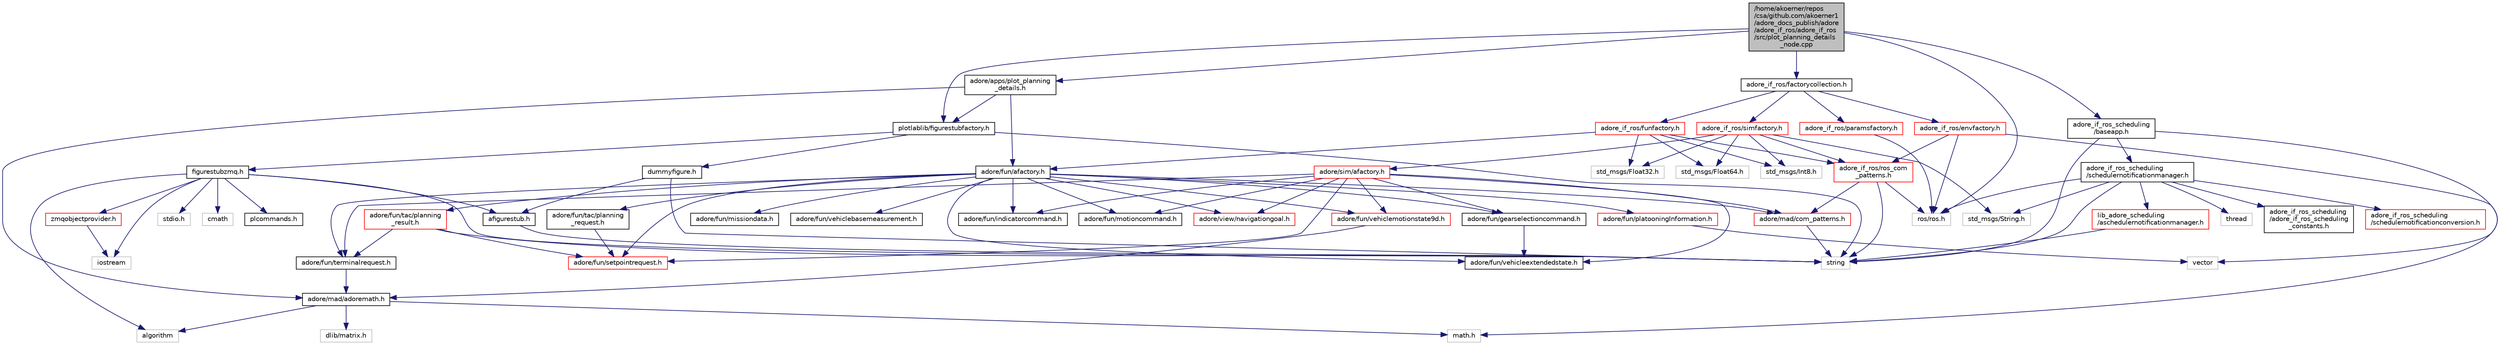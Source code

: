 digraph "/home/akoerner/repos/csa/github.com/akoerner1/adore_docs_publish/adore/adore_if_ros/adore_if_ros/src/plot_planning_details_node.cpp"
{
 // LATEX_PDF_SIZE
  edge [fontname="Helvetica",fontsize="10",labelfontname="Helvetica",labelfontsize="10"];
  node [fontname="Helvetica",fontsize="10",shape=record];
  Node1 [label="/home/akoerner/repos\l/csa/github.com/akoerner1\l/adore_docs_publish/adore\l/adore_if_ros/adore_if_ros\l/src/plot_planning_details\l_node.cpp",height=0.2,width=0.4,color="black", fillcolor="grey75", style="filled", fontcolor="black",tooltip=" "];
  Node1 -> Node2 [color="midnightblue",fontsize="10",style="solid",fontname="Helvetica"];
  Node2 [label="plotlablib/figurestubfactory.h",height=0.2,width=0.4,color="black", fillcolor="white", style="filled",URL="$figurestubfactory_8h.html",tooltip=" "];
  Node2 -> Node3 [color="midnightblue",fontsize="10",style="solid",fontname="Helvetica"];
  Node3 [label="figurestubzmq.h",height=0.2,width=0.4,color="black", fillcolor="white", style="filled",URL="$figurestubzmq_8h.html",tooltip=" "];
  Node3 -> Node4 [color="midnightblue",fontsize="10",style="solid",fontname="Helvetica"];
  Node4 [label="zmqobjectprovider.h",height=0.2,width=0.4,color="red", fillcolor="white", style="filled",URL="$zmqobjectprovider_8h.html",tooltip=" "];
  Node4 -> Node6 [color="midnightblue",fontsize="10",style="solid",fontname="Helvetica"];
  Node6 [label="iostream",height=0.2,width=0.4,color="grey75", fillcolor="white", style="filled",tooltip=" "];
  Node3 -> Node7 [color="midnightblue",fontsize="10",style="solid",fontname="Helvetica"];
  Node7 [label="plcommands.h",height=0.2,width=0.4,color="black", fillcolor="white", style="filled",URL="$plcommands_8h.html",tooltip=" "];
  Node3 -> Node8 [color="midnightblue",fontsize="10",style="solid",fontname="Helvetica"];
  Node8 [label="afigurestub.h",height=0.2,width=0.4,color="black", fillcolor="white", style="filled",URL="$afigurestub_8h.html",tooltip=" "];
  Node8 -> Node9 [color="midnightblue",fontsize="10",style="solid",fontname="Helvetica"];
  Node9 [label="string",height=0.2,width=0.4,color="grey75", fillcolor="white", style="filled",tooltip=" "];
  Node3 -> Node10 [color="midnightblue",fontsize="10",style="solid",fontname="Helvetica"];
  Node10 [label="algorithm",height=0.2,width=0.4,color="grey75", fillcolor="white", style="filled",tooltip=" "];
  Node3 -> Node9 [color="midnightblue",fontsize="10",style="solid",fontname="Helvetica"];
  Node3 -> Node11 [color="midnightblue",fontsize="10",style="solid",fontname="Helvetica"];
  Node11 [label="stdio.h",height=0.2,width=0.4,color="grey75", fillcolor="white", style="filled",tooltip=" "];
  Node3 -> Node6 [color="midnightblue",fontsize="10",style="solid",fontname="Helvetica"];
  Node3 -> Node12 [color="midnightblue",fontsize="10",style="solid",fontname="Helvetica"];
  Node12 [label="cmath",height=0.2,width=0.4,color="grey75", fillcolor="white", style="filled",tooltip=" "];
  Node2 -> Node13 [color="midnightblue",fontsize="10",style="solid",fontname="Helvetica"];
  Node13 [label="dummyfigure.h",height=0.2,width=0.4,color="black", fillcolor="white", style="filled",URL="$dummyfigure_8h.html",tooltip=" "];
  Node13 -> Node9 [color="midnightblue",fontsize="10",style="solid",fontname="Helvetica"];
  Node13 -> Node8 [color="midnightblue",fontsize="10",style="solid",fontname="Helvetica"];
  Node2 -> Node9 [color="midnightblue",fontsize="10",style="solid",fontname="Helvetica"];
  Node1 -> Node14 [color="midnightblue",fontsize="10",style="solid",fontname="Helvetica"];
  Node14 [label="adore/apps/plot_planning\l_details.h",height=0.2,width=0.4,color="black", fillcolor="white", style="filled",URL="$plot__planning__details_8h.html",tooltip=" "];
  Node14 -> Node2 [color="midnightblue",fontsize="10",style="solid",fontname="Helvetica"];
  Node14 -> Node15 [color="midnightblue",fontsize="10",style="solid",fontname="Helvetica"];
  Node15 [label="adore/fun/afactory.h",height=0.2,width=0.4,color="black", fillcolor="white", style="filled",URL="$fun_2include_2adore_2fun_2afactory_8h.html",tooltip=" "];
  Node15 -> Node16 [color="midnightblue",fontsize="10",style="solid",fontname="Helvetica"];
  Node16 [label="adore/fun/gearselectioncommand.h",height=0.2,width=0.4,color="black", fillcolor="white", style="filled",URL="$gearselectioncommand_8h.html",tooltip=" "];
  Node16 -> Node17 [color="midnightblue",fontsize="10",style="solid",fontname="Helvetica"];
  Node17 [label="adore/fun/vehicleextendedstate.h",height=0.2,width=0.4,color="black", fillcolor="white", style="filled",URL="$vehicleextendedstate_8h.html",tooltip=" "];
  Node15 -> Node18 [color="midnightblue",fontsize="10",style="solid",fontname="Helvetica"];
  Node18 [label="adore/fun/indicatorcommand.h",height=0.2,width=0.4,color="black", fillcolor="white", style="filled",URL="$indicatorcommand_8h.html",tooltip=" "];
  Node15 -> Node19 [color="midnightblue",fontsize="10",style="solid",fontname="Helvetica"];
  Node19 [label="adore/fun/missiondata.h",height=0.2,width=0.4,color="black", fillcolor="white", style="filled",URL="$missiondata_8h.html",tooltip=" "];
  Node15 -> Node20 [color="midnightblue",fontsize="10",style="solid",fontname="Helvetica"];
  Node20 [label="adore/fun/motioncommand.h",height=0.2,width=0.4,color="black", fillcolor="white", style="filled",URL="$motioncommand_8h.html",tooltip=" "];
  Node15 -> Node21 [color="midnightblue",fontsize="10",style="solid",fontname="Helvetica"];
  Node21 [label="adore/view/navigationgoal.h",height=0.2,width=0.4,color="red", fillcolor="white", style="filled",URL="$navigationgoal_8h.html",tooltip=" "];
  Node15 -> Node23 [color="midnightblue",fontsize="10",style="solid",fontname="Helvetica"];
  Node23 [label="adore/fun/setpointrequest.h",height=0.2,width=0.4,color="red", fillcolor="white", style="filled",URL="$setpointrequest_8h.html",tooltip=" "];
  Node15 -> Node55 [color="midnightblue",fontsize="10",style="solid",fontname="Helvetica"];
  Node55 [label="adore/fun/terminalrequest.h",height=0.2,width=0.4,color="black", fillcolor="white", style="filled",URL="$terminalrequest_8h.html",tooltip=" "];
  Node55 -> Node26 [color="midnightblue",fontsize="10",style="solid",fontname="Helvetica"];
  Node26 [label="adore/mad/adoremath.h",height=0.2,width=0.4,color="black", fillcolor="white", style="filled",URL="$adoremath_8h.html",tooltip=" "];
  Node26 -> Node27 [color="midnightblue",fontsize="10",style="solid",fontname="Helvetica"];
  Node27 [label="dlib/matrix.h",height=0.2,width=0.4,color="grey75", fillcolor="white", style="filled",tooltip=" "];
  Node26 -> Node28 [color="midnightblue",fontsize="10",style="solid",fontname="Helvetica"];
  Node28 [label="math.h",height=0.2,width=0.4,color="grey75", fillcolor="white", style="filled",tooltip=" "];
  Node26 -> Node10 [color="midnightblue",fontsize="10",style="solid",fontname="Helvetica"];
  Node15 -> Node56 [color="midnightblue",fontsize="10",style="solid",fontname="Helvetica"];
  Node56 [label="adore/fun/vehiclebasemeasurement.h",height=0.2,width=0.4,color="black", fillcolor="white", style="filled",URL="$vehiclebasemeasurement_8h.html",tooltip=" "];
  Node15 -> Node17 [color="midnightblue",fontsize="10",style="solid",fontname="Helvetica"];
  Node15 -> Node29 [color="midnightblue",fontsize="10",style="solid",fontname="Helvetica"];
  Node29 [label="adore/fun/vehiclemotionstate9d.h",height=0.2,width=0.4,color="red", fillcolor="white", style="filled",URL="$fun_2include_2adore_2fun_2vehiclemotionstate9d_8h.html",tooltip=" "];
  Node29 -> Node26 [color="midnightblue",fontsize="10",style="solid",fontname="Helvetica"];
  Node15 -> Node57 [color="midnightblue",fontsize="10",style="solid",fontname="Helvetica"];
  Node57 [label="adore/fun/tac/planning\l_result.h",height=0.2,width=0.4,color="red", fillcolor="white", style="filled",URL="$planning__result_8h.html",tooltip=" "];
  Node57 -> Node9 [color="midnightblue",fontsize="10",style="solid",fontname="Helvetica"];
  Node57 -> Node23 [color="midnightblue",fontsize="10",style="solid",fontname="Helvetica"];
  Node57 -> Node55 [color="midnightblue",fontsize="10",style="solid",fontname="Helvetica"];
  Node15 -> Node62 [color="midnightblue",fontsize="10",style="solid",fontname="Helvetica"];
  Node62 [label="adore/fun/tac/planning\l_request.h",height=0.2,width=0.4,color="black", fillcolor="white", style="filled",URL="$planning__request_8h.html",tooltip=" "];
  Node62 -> Node23 [color="midnightblue",fontsize="10",style="solid",fontname="Helvetica"];
  Node15 -> Node63 [color="midnightblue",fontsize="10",style="solid",fontname="Helvetica"];
  Node63 [label="adore/mad/com_patterns.h",height=0.2,width=0.4,color="red", fillcolor="white", style="filled",URL="$com__patterns_8h.html",tooltip=" "];
  Node63 -> Node9 [color="midnightblue",fontsize="10",style="solid",fontname="Helvetica"];
  Node15 -> Node65 [color="midnightblue",fontsize="10",style="solid",fontname="Helvetica"];
  Node65 [label="adore/fun/platooningInformation.h",height=0.2,width=0.4,color="red", fillcolor="white", style="filled",URL="$platooningInformation_8h.html",tooltip=" "];
  Node65 -> Node44 [color="midnightblue",fontsize="10",style="solid",fontname="Helvetica"];
  Node44 [label="vector",height=0.2,width=0.4,color="grey75", fillcolor="white", style="filled",tooltip=" "];
  Node14 -> Node26 [color="midnightblue",fontsize="10",style="solid",fontname="Helvetica"];
  Node1 -> Node67 [color="midnightblue",fontsize="10",style="solid",fontname="Helvetica"];
  Node67 [label="adore_if_ros_scheduling\l/baseapp.h",height=0.2,width=0.4,color="black", fillcolor="white", style="filled",URL="$baseapp_8h.html",tooltip=" "];
  Node67 -> Node68 [color="midnightblue",fontsize="10",style="solid",fontname="Helvetica"];
  Node68 [label="adore_if_ros_scheduling\l/schedulernotificationmanager.h",height=0.2,width=0.4,color="black", fillcolor="white", style="filled",URL="$schedulernotificationmanager_8h.html",tooltip=" "];
  Node68 -> Node69 [color="midnightblue",fontsize="10",style="solid",fontname="Helvetica"];
  Node69 [label="adore_if_ros_scheduling\l/adore_if_ros_scheduling\l_constants.h",height=0.2,width=0.4,color="black", fillcolor="white", style="filled",URL="$adore__if__ros__scheduling__constants_8h.html",tooltip=" "];
  Node68 -> Node70 [color="midnightblue",fontsize="10",style="solid",fontname="Helvetica"];
  Node70 [label="adore_if_ros_scheduling\l/schedulernotificationconversion.h",height=0.2,width=0.4,color="red", fillcolor="white", style="filled",URL="$schedulernotificationconversion_8h.html",tooltip=" "];
  Node68 -> Node75 [color="midnightblue",fontsize="10",style="solid",fontname="Helvetica"];
  Node75 [label="lib_adore_scheduling\l/aschedulernotificationmanager.h",height=0.2,width=0.4,color="red", fillcolor="white", style="filled",URL="$aschedulernotificationmanager_8h.html",tooltip=" "];
  Node75 -> Node9 [color="midnightblue",fontsize="10",style="solid",fontname="Helvetica"];
  Node68 -> Node76 [color="midnightblue",fontsize="10",style="solid",fontname="Helvetica"];
  Node76 [label="ros/ros.h",height=0.2,width=0.4,color="grey75", fillcolor="white", style="filled",tooltip=" "];
  Node68 -> Node77 [color="midnightblue",fontsize="10",style="solid",fontname="Helvetica"];
  Node77 [label="std_msgs/String.h",height=0.2,width=0.4,color="grey75", fillcolor="white", style="filled",tooltip=" "];
  Node68 -> Node9 [color="midnightblue",fontsize="10",style="solid",fontname="Helvetica"];
  Node68 -> Node78 [color="midnightblue",fontsize="10",style="solid",fontname="Helvetica"];
  Node78 [label="thread",height=0.2,width=0.4,color="grey75", fillcolor="white", style="filled",tooltip=" "];
  Node67 -> Node9 [color="midnightblue",fontsize="10",style="solid",fontname="Helvetica"];
  Node67 -> Node44 [color="midnightblue",fontsize="10",style="solid",fontname="Helvetica"];
  Node1 -> Node79 [color="midnightblue",fontsize="10",style="solid",fontname="Helvetica"];
  Node79 [label="adore_if_ros/factorycollection.h",height=0.2,width=0.4,color="black", fillcolor="white", style="filled",URL="$factorycollection_8h.html",tooltip=" "];
  Node79 -> Node80 [color="midnightblue",fontsize="10",style="solid",fontname="Helvetica"];
  Node80 [label="adore_if_ros/simfactory.h",height=0.2,width=0.4,color="red", fillcolor="white", style="filled",URL="$simfactory_8h.html",tooltip=" "];
  Node80 -> Node81 [color="midnightblue",fontsize="10",style="solid",fontname="Helvetica"];
  Node81 [label="adore/sim/afactory.h",height=0.2,width=0.4,color="red", fillcolor="white", style="filled",URL="$sim_2include_2adore_2sim_2afactory_8h.html",tooltip=" "];
  Node81 -> Node63 [color="midnightblue",fontsize="10",style="solid",fontname="Helvetica"];
  Node81 -> Node21 [color="midnightblue",fontsize="10",style="solid",fontname="Helvetica"];
  Node81 -> Node23 [color="midnightblue",fontsize="10",style="solid",fontname="Helvetica"];
  Node81 -> Node55 [color="midnightblue",fontsize="10",style="solid",fontname="Helvetica"];
  Node81 -> Node20 [color="midnightblue",fontsize="10",style="solid",fontname="Helvetica"];
  Node81 -> Node16 [color="midnightblue",fontsize="10",style="solid",fontname="Helvetica"];
  Node81 -> Node18 [color="midnightblue",fontsize="10",style="solid",fontname="Helvetica"];
  Node81 -> Node29 [color="midnightblue",fontsize="10",style="solid",fontname="Helvetica"];
  Node81 -> Node17 [color="midnightblue",fontsize="10",style="solid",fontname="Helvetica"];
  Node80 -> Node94 [color="midnightblue",fontsize="10",style="solid",fontname="Helvetica"];
  Node94 [label="adore_if_ros/ros_com\l_patterns.h",height=0.2,width=0.4,color="red", fillcolor="white", style="filled",URL="$ros__com__patterns_8h.html",tooltip=" "];
  Node94 -> Node63 [color="midnightblue",fontsize="10",style="solid",fontname="Helvetica"];
  Node94 -> Node76 [color="midnightblue",fontsize="10",style="solid",fontname="Helvetica"];
  Node94 -> Node9 [color="midnightblue",fontsize="10",style="solid",fontname="Helvetica"];
  Node80 -> Node95 [color="midnightblue",fontsize="10",style="solid",fontname="Helvetica"];
  Node95 [label="std_msgs/Float32.h",height=0.2,width=0.4,color="grey75", fillcolor="white", style="filled",tooltip=" "];
  Node80 -> Node96 [color="midnightblue",fontsize="10",style="solid",fontname="Helvetica"];
  Node96 [label="std_msgs/Float64.h",height=0.2,width=0.4,color="grey75", fillcolor="white", style="filled",tooltip=" "];
  Node80 -> Node77 [color="midnightblue",fontsize="10",style="solid",fontname="Helvetica"];
  Node80 -> Node97 [color="midnightblue",fontsize="10",style="solid",fontname="Helvetica"];
  Node97 [label="std_msgs/Int8.h",height=0.2,width=0.4,color="grey75", fillcolor="white", style="filled",tooltip=" "];
  Node79 -> Node153 [color="midnightblue",fontsize="10",style="solid",fontname="Helvetica"];
  Node153 [label="adore_if_ros/envfactory.h",height=0.2,width=0.4,color="red", fillcolor="white", style="filled",URL="$envfactory_8h.html",tooltip=" "];
  Node153 -> Node28 [color="midnightblue",fontsize="10",style="solid",fontname="Helvetica"];
  Node153 -> Node76 [color="midnightblue",fontsize="10",style="solid",fontname="Helvetica"];
  Node153 -> Node94 [color="midnightblue",fontsize="10",style="solid",fontname="Helvetica"];
  Node79 -> Node229 [color="midnightblue",fontsize="10",style="solid",fontname="Helvetica"];
  Node229 [label="adore_if_ros/paramsfactory.h",height=0.2,width=0.4,color="red", fillcolor="white", style="filled",URL="$paramsfactory_8h.html",tooltip=" "];
  Node229 -> Node76 [color="midnightblue",fontsize="10",style="solid",fontname="Helvetica"];
  Node79 -> Node251 [color="midnightblue",fontsize="10",style="solid",fontname="Helvetica"];
  Node251 [label="adore_if_ros/funfactory.h",height=0.2,width=0.4,color="red", fillcolor="white", style="filled",URL="$funfactory_8h.html",tooltip=" "];
  Node251 -> Node15 [color="midnightblue",fontsize="10",style="solid",fontname="Helvetica"];
  Node251 -> Node94 [color="midnightblue",fontsize="10",style="solid",fontname="Helvetica"];
  Node251 -> Node96 [color="midnightblue",fontsize="10",style="solid",fontname="Helvetica"];
  Node251 -> Node95 [color="midnightblue",fontsize="10",style="solid",fontname="Helvetica"];
  Node251 -> Node97 [color="midnightblue",fontsize="10",style="solid",fontname="Helvetica"];
  Node1 -> Node76 [color="midnightblue",fontsize="10",style="solid",fontname="Helvetica"];
}
